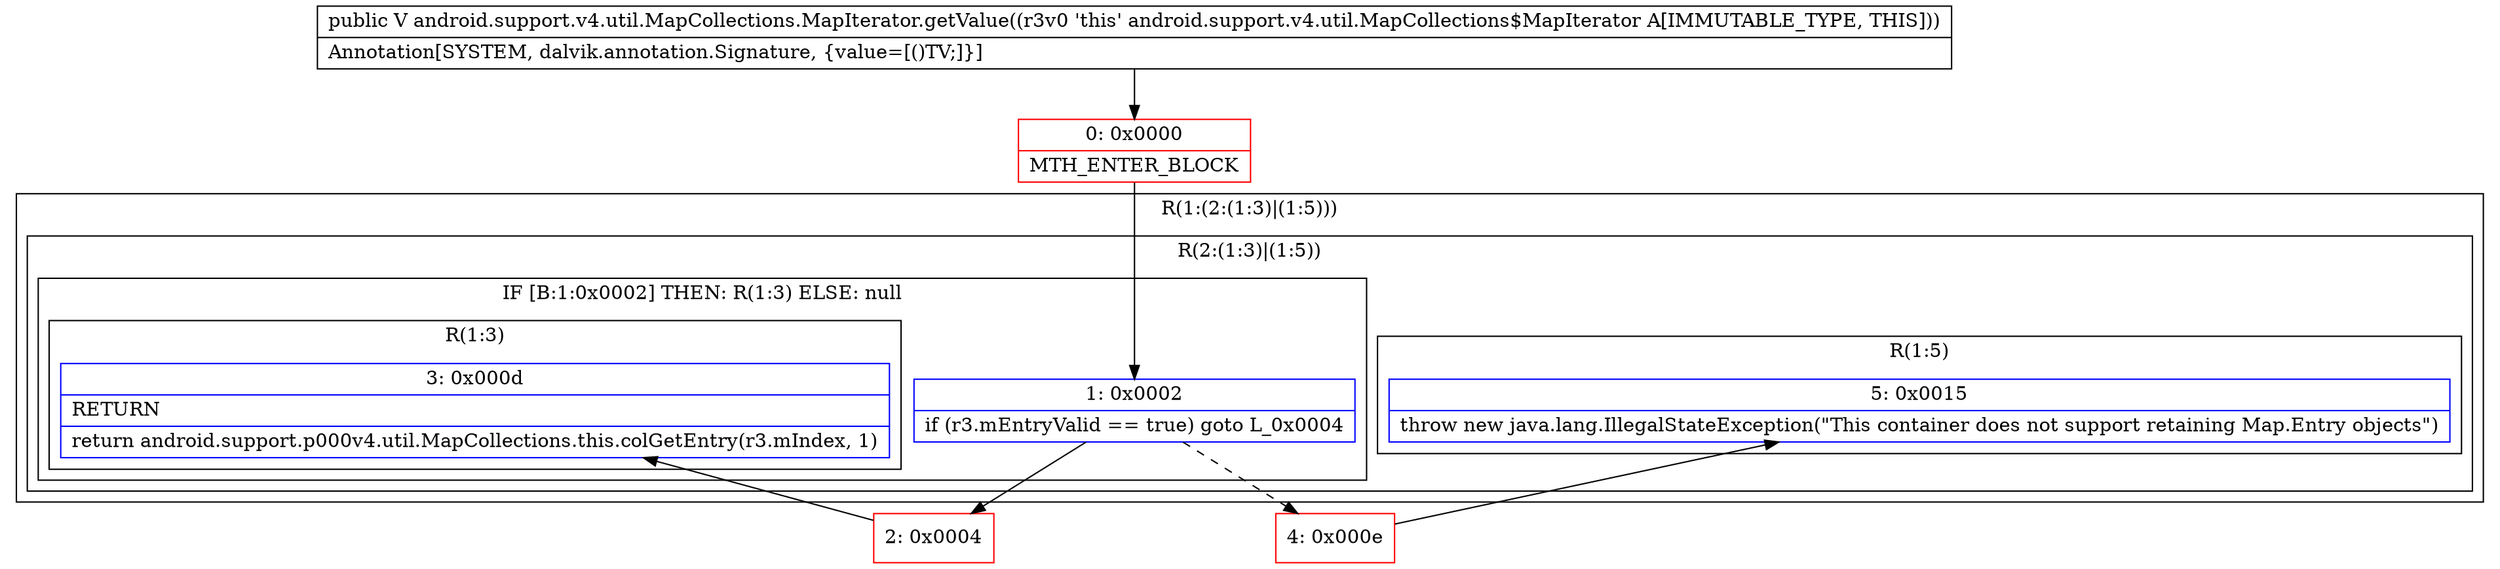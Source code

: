 digraph "CFG forandroid.support.v4.util.MapCollections.MapIterator.getValue()Ljava\/lang\/Object;" {
subgraph cluster_Region_585024114 {
label = "R(1:(2:(1:3)|(1:5)))";
node [shape=record,color=blue];
subgraph cluster_Region_762943707 {
label = "R(2:(1:3)|(1:5))";
node [shape=record,color=blue];
subgraph cluster_IfRegion_1582169894 {
label = "IF [B:1:0x0002] THEN: R(1:3) ELSE: null";
node [shape=record,color=blue];
Node_1 [shape=record,label="{1\:\ 0x0002|if (r3.mEntryValid == true) goto L_0x0004\l}"];
subgraph cluster_Region_1594769837 {
label = "R(1:3)";
node [shape=record,color=blue];
Node_3 [shape=record,label="{3\:\ 0x000d|RETURN\l|return android.support.p000v4.util.MapCollections.this.colGetEntry(r3.mIndex, 1)\l}"];
}
}
subgraph cluster_Region_186107244 {
label = "R(1:5)";
node [shape=record,color=blue];
Node_5 [shape=record,label="{5\:\ 0x0015|throw new java.lang.IllegalStateException(\"This container does not support retaining Map.Entry objects\")\l}"];
}
}
}
Node_0 [shape=record,color=red,label="{0\:\ 0x0000|MTH_ENTER_BLOCK\l}"];
Node_2 [shape=record,color=red,label="{2\:\ 0x0004}"];
Node_4 [shape=record,color=red,label="{4\:\ 0x000e}"];
MethodNode[shape=record,label="{public V android.support.v4.util.MapCollections.MapIterator.getValue((r3v0 'this' android.support.v4.util.MapCollections$MapIterator A[IMMUTABLE_TYPE, THIS]))  | Annotation[SYSTEM, dalvik.annotation.Signature, \{value=[()TV;]\}]\l}"];
MethodNode -> Node_0;
Node_1 -> Node_2;
Node_1 -> Node_4[style=dashed];
Node_0 -> Node_1;
Node_2 -> Node_3;
Node_4 -> Node_5;
}

